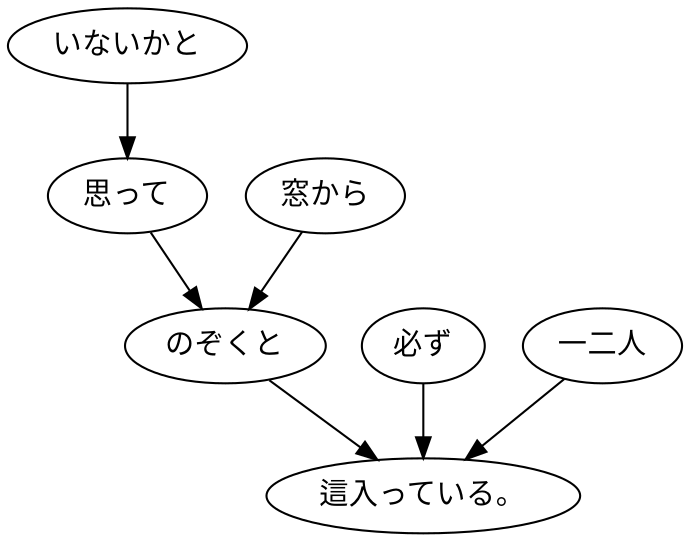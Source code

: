 digraph graph4841 {
	node0 [label="いないかと"];
	node1 [label="思って"];
	node2 [label="窓から"];
	node3 [label="のぞくと"];
	node4 [label="必ず"];
	node5 [label="一二人"];
	node6 [label="這入っている。"];
	node0 -> node1;
	node1 -> node3;
	node2 -> node3;
	node3 -> node6;
	node4 -> node6;
	node5 -> node6;
}

